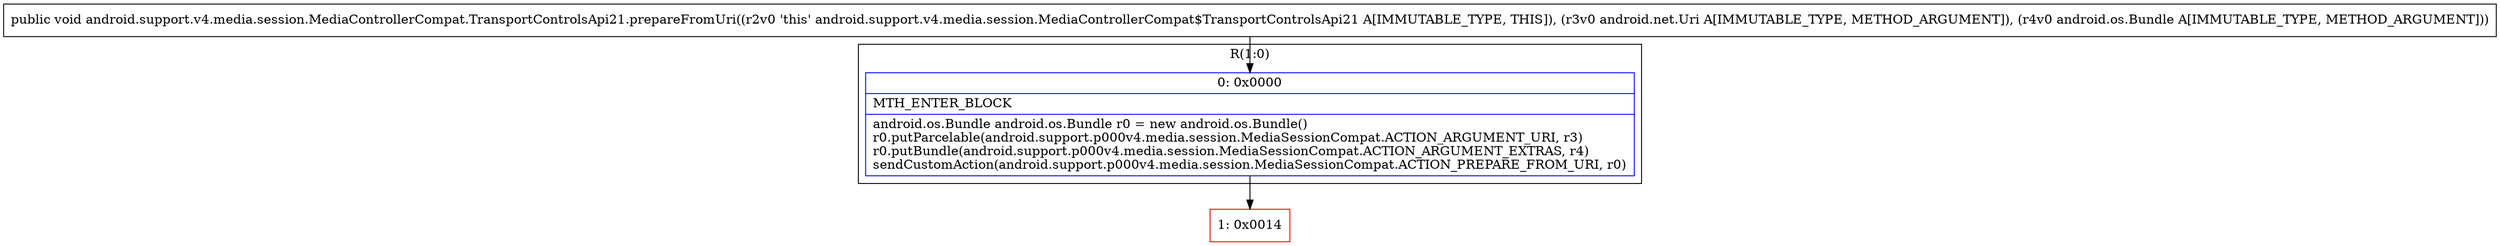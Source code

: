digraph "CFG forandroid.support.v4.media.session.MediaControllerCompat.TransportControlsApi21.prepareFromUri(Landroid\/net\/Uri;Landroid\/os\/Bundle;)V" {
subgraph cluster_Region_63245141 {
label = "R(1:0)";
node [shape=record,color=blue];
Node_0 [shape=record,label="{0\:\ 0x0000|MTH_ENTER_BLOCK\l|android.os.Bundle android.os.Bundle r0 = new android.os.Bundle()\lr0.putParcelable(android.support.p000v4.media.session.MediaSessionCompat.ACTION_ARGUMENT_URI, r3)\lr0.putBundle(android.support.p000v4.media.session.MediaSessionCompat.ACTION_ARGUMENT_EXTRAS, r4)\lsendCustomAction(android.support.p000v4.media.session.MediaSessionCompat.ACTION_PREPARE_FROM_URI, r0)\l}"];
}
Node_1 [shape=record,color=red,label="{1\:\ 0x0014}"];
MethodNode[shape=record,label="{public void android.support.v4.media.session.MediaControllerCompat.TransportControlsApi21.prepareFromUri((r2v0 'this' android.support.v4.media.session.MediaControllerCompat$TransportControlsApi21 A[IMMUTABLE_TYPE, THIS]), (r3v0 android.net.Uri A[IMMUTABLE_TYPE, METHOD_ARGUMENT]), (r4v0 android.os.Bundle A[IMMUTABLE_TYPE, METHOD_ARGUMENT])) }"];
MethodNode -> Node_0;
Node_0 -> Node_1;
}


